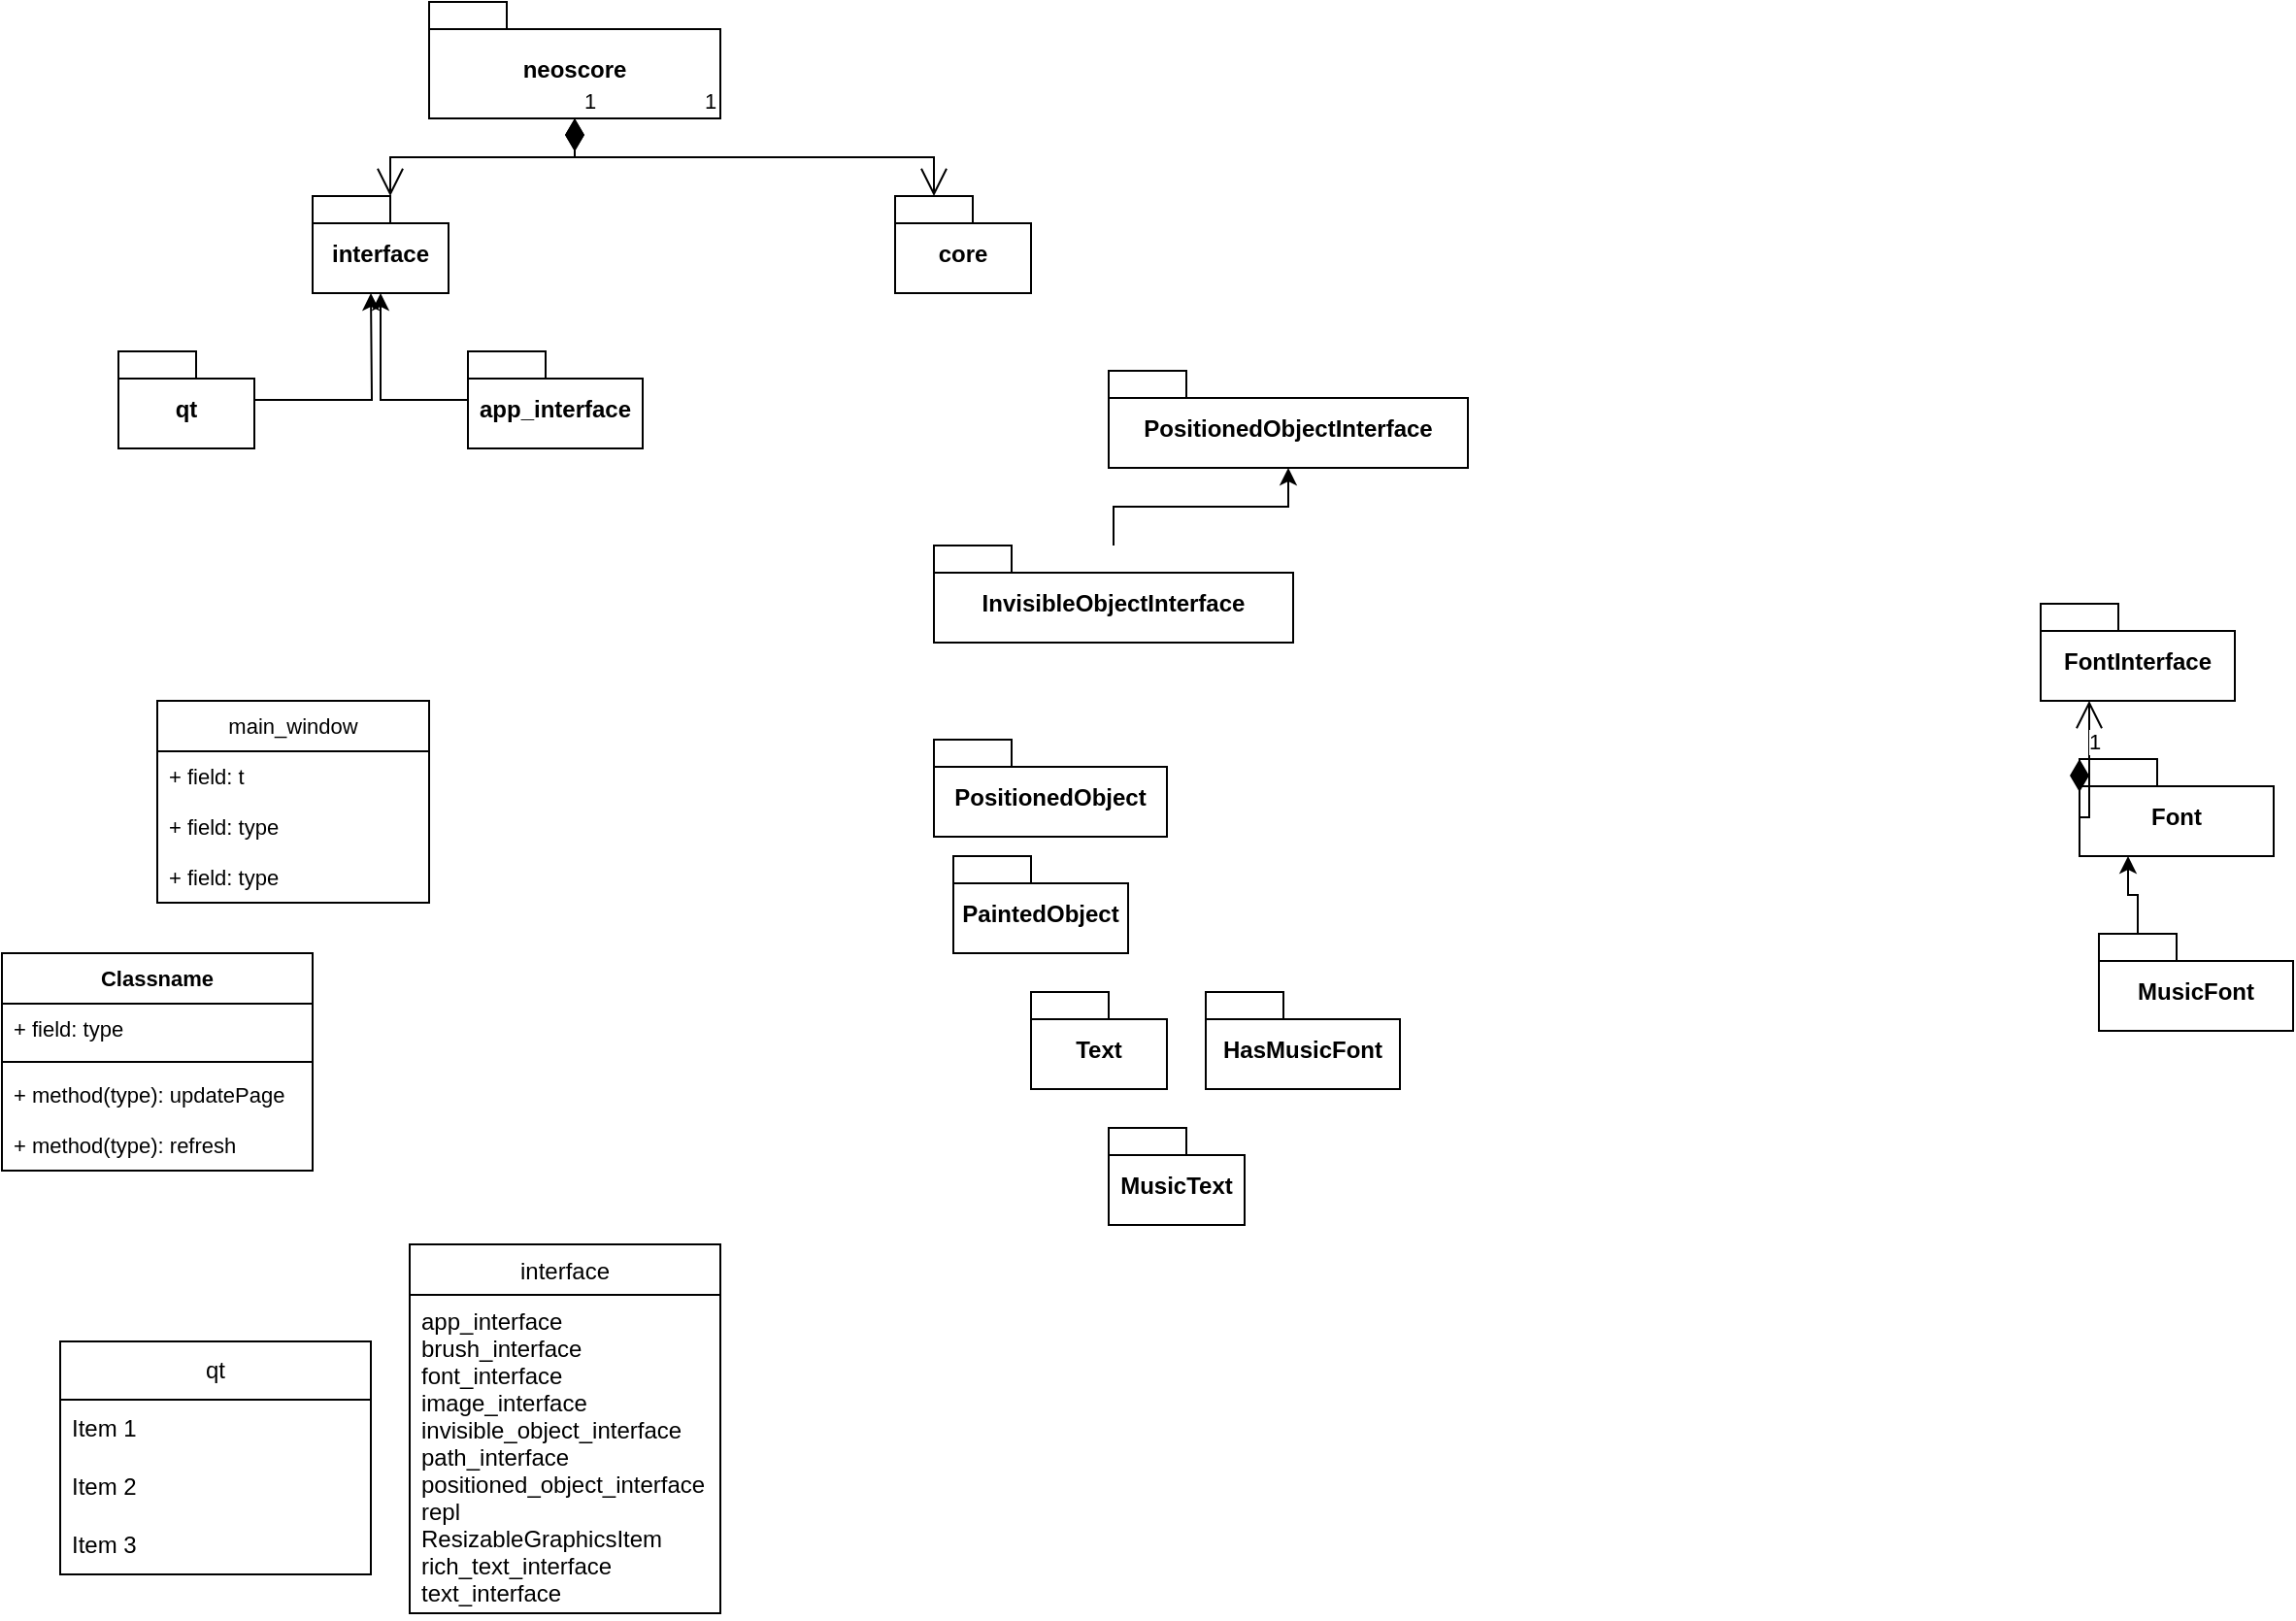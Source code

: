 <mxfile version="24.3.1" type="github">
  <diagram id="C5RBs43oDa-KdzZeNtuy" name="Page-1">
    <mxGraphModel dx="1320" dy="881" grid="1" gridSize="10" guides="1" tooltips="1" connect="1" arrows="1" fold="1" page="1" pageScale="1" pageWidth="3300" pageHeight="4681" math="0" shadow="0">
      <root>
        <mxCell id="WIyWlLk6GJQsqaUBKTNV-0" />
        <mxCell id="WIyWlLk6GJQsqaUBKTNV-1" parent="WIyWlLk6GJQsqaUBKTNV-0" />
        <mxCell id="zkfFHV4jXpPFQw0GAbJ--6" value="interface" style="swimlane;fontStyle=0;align=center;verticalAlign=top;childLayout=stackLayout;horizontal=1;startSize=26;horizontalStack=0;resizeParent=1;resizeLast=0;collapsible=1;marginBottom=0;rounded=0;shadow=0;strokeWidth=1;" parent="WIyWlLk6GJQsqaUBKTNV-1" vertex="1">
          <mxGeometry x="240" y="740" width="160" height="190" as="geometry">
            <mxRectangle x="130" y="380" width="160" height="26" as="alternateBounds" />
          </mxGeometry>
        </mxCell>
        <mxCell id="zkfFHV4jXpPFQw0GAbJ--7" value="app_interface&#xa;brush_interface&#xa;font_interface&#xa;image_interface&#xa;invisible_object_interface&#xa;path_interface&#xa;positioned_object_interface&#xa;repl&#xa;ResizableGraphicsItem&#xa;rich_text_interface&#xa;text_interface" style="text;align=left;verticalAlign=top;spacingLeft=4;spacingRight=4;overflow=hidden;rotatable=0;points=[[0,0.5],[1,0.5]];portConstraint=eastwest;" parent="zkfFHV4jXpPFQw0GAbJ--6" vertex="1">
          <mxGeometry y="26" width="160" height="164" as="geometry" />
        </mxCell>
        <mxCell id="VG9hoFB7-Ld1tasC14N7-1" value="qt" style="swimlane;fontStyle=0;childLayout=stackLayout;horizontal=1;startSize=30;horizontalStack=0;resizeParent=1;resizeParentMax=0;resizeLast=0;collapsible=1;marginBottom=0;whiteSpace=wrap;html=1;" vertex="1" parent="WIyWlLk6GJQsqaUBKTNV-1">
          <mxGeometry x="60" y="790" width="160" height="120" as="geometry" />
        </mxCell>
        <mxCell id="VG9hoFB7-Ld1tasC14N7-2" value="Item 1" style="text;strokeColor=none;fillColor=none;align=left;verticalAlign=middle;spacingLeft=4;spacingRight=4;overflow=hidden;points=[[0,0.5],[1,0.5]];portConstraint=eastwest;rotatable=0;whiteSpace=wrap;html=1;" vertex="1" parent="VG9hoFB7-Ld1tasC14N7-1">
          <mxGeometry y="30" width="160" height="30" as="geometry" />
        </mxCell>
        <mxCell id="VG9hoFB7-Ld1tasC14N7-3" value="Item 2" style="text;strokeColor=none;fillColor=none;align=left;verticalAlign=middle;spacingLeft=4;spacingRight=4;overflow=hidden;points=[[0,0.5],[1,0.5]];portConstraint=eastwest;rotatable=0;whiteSpace=wrap;html=1;" vertex="1" parent="VG9hoFB7-Ld1tasC14N7-1">
          <mxGeometry y="60" width="160" height="30" as="geometry" />
        </mxCell>
        <mxCell id="VG9hoFB7-Ld1tasC14N7-4" value="Item 3" style="text;strokeColor=none;fillColor=none;align=left;verticalAlign=middle;spacingLeft=4;spacingRight=4;overflow=hidden;points=[[0,0.5],[1,0.5]];portConstraint=eastwest;rotatable=0;whiteSpace=wrap;html=1;" vertex="1" parent="VG9hoFB7-Ld1tasC14N7-1">
          <mxGeometry y="90" width="160" height="30" as="geometry" />
        </mxCell>
        <mxCell id="VG9hoFB7-Ld1tasC14N7-14" value="neoscore" style="shape=folder;fontStyle=1;spacingTop=10;tabWidth=40;tabHeight=14;tabPosition=left;html=1;whiteSpace=wrap;" vertex="1" parent="WIyWlLk6GJQsqaUBKTNV-1">
          <mxGeometry x="250" y="100" width="150" height="60" as="geometry" />
        </mxCell>
        <mxCell id="VG9hoFB7-Ld1tasC14N7-19" value="interface" style="shape=folder;fontStyle=1;spacingTop=10;tabWidth=40;tabHeight=14;tabPosition=left;html=1;whiteSpace=wrap;" vertex="1" parent="WIyWlLk6GJQsqaUBKTNV-1">
          <mxGeometry x="190" y="200" width="70" height="50" as="geometry" />
        </mxCell>
        <mxCell id="VG9hoFB7-Ld1tasC14N7-22" value="core" style="shape=folder;fontStyle=1;spacingTop=10;tabWidth=40;tabHeight=14;tabPosition=left;html=1;whiteSpace=wrap;" vertex="1" parent="WIyWlLk6GJQsqaUBKTNV-1">
          <mxGeometry x="490" y="200" width="70" height="50" as="geometry" />
        </mxCell>
        <mxCell id="VG9hoFB7-Ld1tasC14N7-23" value="app_interface" style="shape=folder;fontStyle=1;spacingTop=10;tabWidth=40;tabHeight=14;tabPosition=left;html=1;whiteSpace=wrap;" vertex="1" parent="WIyWlLk6GJQsqaUBKTNV-1">
          <mxGeometry x="270" y="280" width="90" height="50" as="geometry" />
        </mxCell>
        <mxCell id="VG9hoFB7-Ld1tasC14N7-27" style="edgeStyle=orthogonalEdgeStyle;rounded=0;orthogonalLoop=1;jettySize=auto;html=1;" edge="1" parent="WIyWlLk6GJQsqaUBKTNV-1" source="VG9hoFB7-Ld1tasC14N7-24">
          <mxGeometry relative="1" as="geometry">
            <mxPoint x="220" y="250" as="targetPoint" />
          </mxGeometry>
        </mxCell>
        <mxCell id="VG9hoFB7-Ld1tasC14N7-24" value="qt" style="shape=folder;fontStyle=1;spacingTop=10;tabWidth=40;tabHeight=14;tabPosition=left;html=1;whiteSpace=wrap;" vertex="1" parent="WIyWlLk6GJQsqaUBKTNV-1">
          <mxGeometry x="90" y="280" width="70" height="50" as="geometry" />
        </mxCell>
        <mxCell id="VG9hoFB7-Ld1tasC14N7-26" style="edgeStyle=orthogonalEdgeStyle;rounded=0;orthogonalLoop=1;jettySize=auto;html=1;entryX=0.5;entryY=1;entryDx=0;entryDy=0;entryPerimeter=0;" edge="1" parent="WIyWlLk6GJQsqaUBKTNV-1" source="VG9hoFB7-Ld1tasC14N7-23" target="VG9hoFB7-Ld1tasC14N7-19">
          <mxGeometry relative="1" as="geometry" />
        </mxCell>
        <mxCell id="VG9hoFB7-Ld1tasC14N7-28" value="MusicText" style="shape=folder;fontStyle=1;spacingTop=10;tabWidth=40;tabHeight=14;tabPosition=left;html=1;whiteSpace=wrap;" vertex="1" parent="WIyWlLk6GJQsqaUBKTNV-1">
          <mxGeometry x="600" y="680" width="70" height="50" as="geometry" />
        </mxCell>
        <mxCell id="VG9hoFB7-Ld1tasC14N7-30" value="Text" style="shape=folder;fontStyle=1;spacingTop=10;tabWidth=40;tabHeight=14;tabPosition=left;html=1;whiteSpace=wrap;" vertex="1" parent="WIyWlLk6GJQsqaUBKTNV-1">
          <mxGeometry x="560" y="610" width="70" height="50" as="geometry" />
        </mxCell>
        <mxCell id="VG9hoFB7-Ld1tasC14N7-31" value="HasMusicFont" style="shape=folder;fontStyle=1;spacingTop=10;tabWidth=40;tabHeight=14;tabPosition=left;html=1;whiteSpace=wrap;" vertex="1" parent="WIyWlLk6GJQsqaUBKTNV-1">
          <mxGeometry x="650" y="610" width="100" height="50" as="geometry" />
        </mxCell>
        <mxCell id="VG9hoFB7-Ld1tasC14N7-32" value="PaintedObject" style="shape=folder;fontStyle=1;spacingTop=10;tabWidth=40;tabHeight=14;tabPosition=left;html=1;whiteSpace=wrap;" vertex="1" parent="WIyWlLk6GJQsqaUBKTNV-1">
          <mxGeometry x="520" y="540" width="90" height="50" as="geometry" />
        </mxCell>
        <mxCell id="VG9hoFB7-Ld1tasC14N7-33" value="1" style="endArrow=open;html=1;endSize=12;startArrow=diamondThin;startSize=14;startFill=1;edgeStyle=orthogonalEdgeStyle;align=left;verticalAlign=bottom;rounded=0;entryX=0;entryY=0;entryDx=40;entryDy=0;entryPerimeter=0;" edge="1" parent="WIyWlLk6GJQsqaUBKTNV-1" source="VG9hoFB7-Ld1tasC14N7-14" target="VG9hoFB7-Ld1tasC14N7-19">
          <mxGeometry x="-1" y="3" relative="1" as="geometry">
            <mxPoint x="325" y="160" as="sourcePoint" />
            <mxPoint x="325" y="320" as="targetPoint" />
          </mxGeometry>
        </mxCell>
        <mxCell id="VG9hoFB7-Ld1tasC14N7-34" value="1" style="endArrow=open;html=1;endSize=12;startArrow=diamondThin;startSize=14;startFill=1;edgeStyle=orthogonalEdgeStyle;align=left;verticalAlign=bottom;rounded=0;entryX=0;entryY=0;entryDx=20;entryDy=0;entryPerimeter=0;exitX=0.5;exitY=1;exitDx=0;exitDy=0;exitPerimeter=0;" edge="1" parent="WIyWlLk6GJQsqaUBKTNV-1" source="VG9hoFB7-Ld1tasC14N7-14" target="VG9hoFB7-Ld1tasC14N7-22">
          <mxGeometry x="-1" y="65" relative="1" as="geometry">
            <mxPoint x="330" y="225" as="sourcePoint" />
            <mxPoint x="240" y="210" as="targetPoint" />
            <mxPoint as="offset" />
          </mxGeometry>
        </mxCell>
        <mxCell id="VG9hoFB7-Ld1tasC14N7-35" value="PositionedObject" style="shape=folder;fontStyle=1;spacingTop=10;tabWidth=40;tabHeight=14;tabPosition=left;html=1;whiteSpace=wrap;" vertex="1" parent="WIyWlLk6GJQsqaUBKTNV-1">
          <mxGeometry x="510" y="480" width="120" height="50" as="geometry" />
        </mxCell>
        <mxCell id="VG9hoFB7-Ld1tasC14N7-36" value="PositionedObjectInterface" style="shape=folder;fontStyle=1;spacingTop=10;tabWidth=40;tabHeight=14;tabPosition=left;html=1;whiteSpace=wrap;" vertex="1" parent="WIyWlLk6GJQsqaUBKTNV-1">
          <mxGeometry x="600" y="290" width="185" height="50" as="geometry" />
        </mxCell>
        <mxCell id="VG9hoFB7-Ld1tasC14N7-37" value="InvisibleObjectInterface" style="shape=folder;fontStyle=1;spacingTop=10;tabWidth=40;tabHeight=14;tabPosition=left;html=1;whiteSpace=wrap;" vertex="1" parent="WIyWlLk6GJQsqaUBKTNV-1">
          <mxGeometry x="510" y="380" width="185" height="50" as="geometry" />
        </mxCell>
        <mxCell id="VG9hoFB7-Ld1tasC14N7-38" style="edgeStyle=orthogonalEdgeStyle;rounded=0;orthogonalLoop=1;jettySize=auto;html=1;entryX=0.5;entryY=1;entryDx=0;entryDy=0;entryPerimeter=0;" edge="1" parent="WIyWlLk6GJQsqaUBKTNV-1" source="VG9hoFB7-Ld1tasC14N7-37" target="VG9hoFB7-Ld1tasC14N7-36">
          <mxGeometry relative="1" as="geometry" />
        </mxCell>
        <mxCell id="VG9hoFB7-Ld1tasC14N7-43" style="edgeStyle=orthogonalEdgeStyle;rounded=0;orthogonalLoop=1;jettySize=auto;html=1;exitX=0;exitY=0;exitDx=20;exitDy=0;exitPerimeter=0;entryX=0.25;entryY=1;entryDx=0;entryDy=0;entryPerimeter=0;" edge="1" parent="WIyWlLk6GJQsqaUBKTNV-1" source="VG9hoFB7-Ld1tasC14N7-39" target="VG9hoFB7-Ld1tasC14N7-40">
          <mxGeometry relative="1" as="geometry" />
        </mxCell>
        <mxCell id="VG9hoFB7-Ld1tasC14N7-39" value="MusicFont" style="shape=folder;fontStyle=1;spacingTop=10;tabWidth=40;tabHeight=14;tabPosition=left;html=1;whiteSpace=wrap;" vertex="1" parent="WIyWlLk6GJQsqaUBKTNV-1">
          <mxGeometry x="1110" y="580" width="100" height="50" as="geometry" />
        </mxCell>
        <mxCell id="VG9hoFB7-Ld1tasC14N7-40" value="Font" style="shape=folder;fontStyle=1;spacingTop=10;tabWidth=40;tabHeight=14;tabPosition=left;html=1;whiteSpace=wrap;" vertex="1" parent="WIyWlLk6GJQsqaUBKTNV-1">
          <mxGeometry x="1100" y="490" width="100" height="50" as="geometry" />
        </mxCell>
        <mxCell id="VG9hoFB7-Ld1tasC14N7-41" value="FontInterface" style="shape=folder;fontStyle=1;spacingTop=10;tabWidth=40;tabHeight=14;tabPosition=left;html=1;whiteSpace=wrap;" vertex="1" parent="WIyWlLk6GJQsqaUBKTNV-1">
          <mxGeometry x="1080" y="410" width="100" height="50" as="geometry" />
        </mxCell>
        <mxCell id="VG9hoFB7-Ld1tasC14N7-46" value="1" style="endArrow=open;html=1;endSize=12;startArrow=diamondThin;startSize=14;startFill=1;edgeStyle=orthogonalEdgeStyle;align=left;verticalAlign=bottom;rounded=0;entryX=0.25;entryY=1;entryDx=0;entryDy=0;entryPerimeter=0;exitX=0;exitY=0;exitDx=0;exitDy=0;exitPerimeter=0;" edge="1" parent="WIyWlLk6GJQsqaUBKTNV-1" source="VG9hoFB7-Ld1tasC14N7-40" target="VG9hoFB7-Ld1tasC14N7-41">
          <mxGeometry x="-1" y="3" relative="1" as="geometry">
            <mxPoint x="1220" y="490" as="sourcePoint" />
            <mxPoint x="1140" y="530" as="targetPoint" />
            <Array as="points">
              <mxPoint x="1105" y="520" />
            </Array>
          </mxGeometry>
        </mxCell>
        <mxCell id="VG9hoFB7-Ld1tasC14N7-47" value="main_window" style="swimlane;fontStyle=0;childLayout=stackLayout;horizontal=1;startSize=26;fillColor=none;horizontalStack=0;resizeParent=1;resizeParentMax=0;resizeLast=0;collapsible=1;marginBottom=0;whiteSpace=wrap;html=1;fontFamily=Helvetica;fontSize=11;fontColor=default;labelBackgroundColor=default;" vertex="1" parent="WIyWlLk6GJQsqaUBKTNV-1">
          <mxGeometry x="110" y="460" width="140" height="104" as="geometry" />
        </mxCell>
        <mxCell id="VG9hoFB7-Ld1tasC14N7-48" value="+ field: t" style="text;strokeColor=none;fillColor=none;align=left;verticalAlign=top;spacingLeft=4;spacingRight=4;overflow=hidden;rotatable=0;points=[[0,0.5],[1,0.5]];portConstraint=eastwest;whiteSpace=wrap;html=1;fontFamily=Helvetica;fontSize=11;fontColor=default;labelBackgroundColor=default;" vertex="1" parent="VG9hoFB7-Ld1tasC14N7-47">
          <mxGeometry y="26" width="140" height="26" as="geometry" />
        </mxCell>
        <mxCell id="VG9hoFB7-Ld1tasC14N7-49" value="+ field: type" style="text;strokeColor=none;fillColor=none;align=left;verticalAlign=top;spacingLeft=4;spacingRight=4;overflow=hidden;rotatable=0;points=[[0,0.5],[1,0.5]];portConstraint=eastwest;whiteSpace=wrap;html=1;fontFamily=Helvetica;fontSize=11;fontColor=default;labelBackgroundColor=default;" vertex="1" parent="VG9hoFB7-Ld1tasC14N7-47">
          <mxGeometry y="52" width="140" height="26" as="geometry" />
        </mxCell>
        <mxCell id="VG9hoFB7-Ld1tasC14N7-50" value="+ field: type" style="text;strokeColor=none;fillColor=none;align=left;verticalAlign=top;spacingLeft=4;spacingRight=4;overflow=hidden;rotatable=0;points=[[0,0.5],[1,0.5]];portConstraint=eastwest;whiteSpace=wrap;html=1;fontFamily=Helvetica;fontSize=11;fontColor=default;labelBackgroundColor=default;" vertex="1" parent="VG9hoFB7-Ld1tasC14N7-47">
          <mxGeometry y="78" width="140" height="26" as="geometry" />
        </mxCell>
        <mxCell id="VG9hoFB7-Ld1tasC14N7-52" value="Classname" style="swimlane;fontStyle=1;align=center;verticalAlign=top;childLayout=stackLayout;horizontal=1;startSize=26;horizontalStack=0;resizeParent=1;resizeParentMax=0;resizeLast=0;collapsible=1;marginBottom=0;whiteSpace=wrap;html=1;fontFamily=Helvetica;fontSize=11;fontColor=default;labelBackgroundColor=default;" vertex="1" parent="WIyWlLk6GJQsqaUBKTNV-1">
          <mxGeometry x="30" y="590" width="160" height="112" as="geometry" />
        </mxCell>
        <mxCell id="VG9hoFB7-Ld1tasC14N7-53" value="+ field: type" style="text;strokeColor=none;fillColor=none;align=left;verticalAlign=top;spacingLeft=4;spacingRight=4;overflow=hidden;rotatable=0;points=[[0,0.5],[1,0.5]];portConstraint=eastwest;whiteSpace=wrap;html=1;fontFamily=Helvetica;fontSize=11;fontColor=default;labelBackgroundColor=default;" vertex="1" parent="VG9hoFB7-Ld1tasC14N7-52">
          <mxGeometry y="26" width="160" height="26" as="geometry" />
        </mxCell>
        <mxCell id="VG9hoFB7-Ld1tasC14N7-54" value="" style="line;strokeWidth=1;fillColor=none;align=left;verticalAlign=middle;spacingTop=-1;spacingLeft=3;spacingRight=3;rotatable=0;labelPosition=right;points=[];portConstraint=eastwest;strokeColor=inherit;fontFamily=Helvetica;fontSize=11;fontColor=default;labelBackgroundColor=default;" vertex="1" parent="VG9hoFB7-Ld1tasC14N7-52">
          <mxGeometry y="52" width="160" height="8" as="geometry" />
        </mxCell>
        <mxCell id="VG9hoFB7-Ld1tasC14N7-55" value="+ method(type): updatePage" style="text;strokeColor=none;fillColor=none;align=left;verticalAlign=top;spacingLeft=4;spacingRight=4;overflow=hidden;rotatable=0;points=[[0,0.5],[1,0.5]];portConstraint=eastwest;whiteSpace=wrap;html=1;fontFamily=Helvetica;fontSize=11;fontColor=default;labelBackgroundColor=default;" vertex="1" parent="VG9hoFB7-Ld1tasC14N7-52">
          <mxGeometry y="60" width="160" height="26" as="geometry" />
        </mxCell>
        <mxCell id="VG9hoFB7-Ld1tasC14N7-57" value="+ method(type): refresh" style="text;strokeColor=none;fillColor=none;align=left;verticalAlign=top;spacingLeft=4;spacingRight=4;overflow=hidden;rotatable=0;points=[[0,0.5],[1,0.5]];portConstraint=eastwest;whiteSpace=wrap;html=1;fontFamily=Helvetica;fontSize=11;fontColor=default;labelBackgroundColor=default;" vertex="1" parent="VG9hoFB7-Ld1tasC14N7-52">
          <mxGeometry y="86" width="160" height="26" as="geometry" />
        </mxCell>
      </root>
    </mxGraphModel>
  </diagram>
</mxfile>

